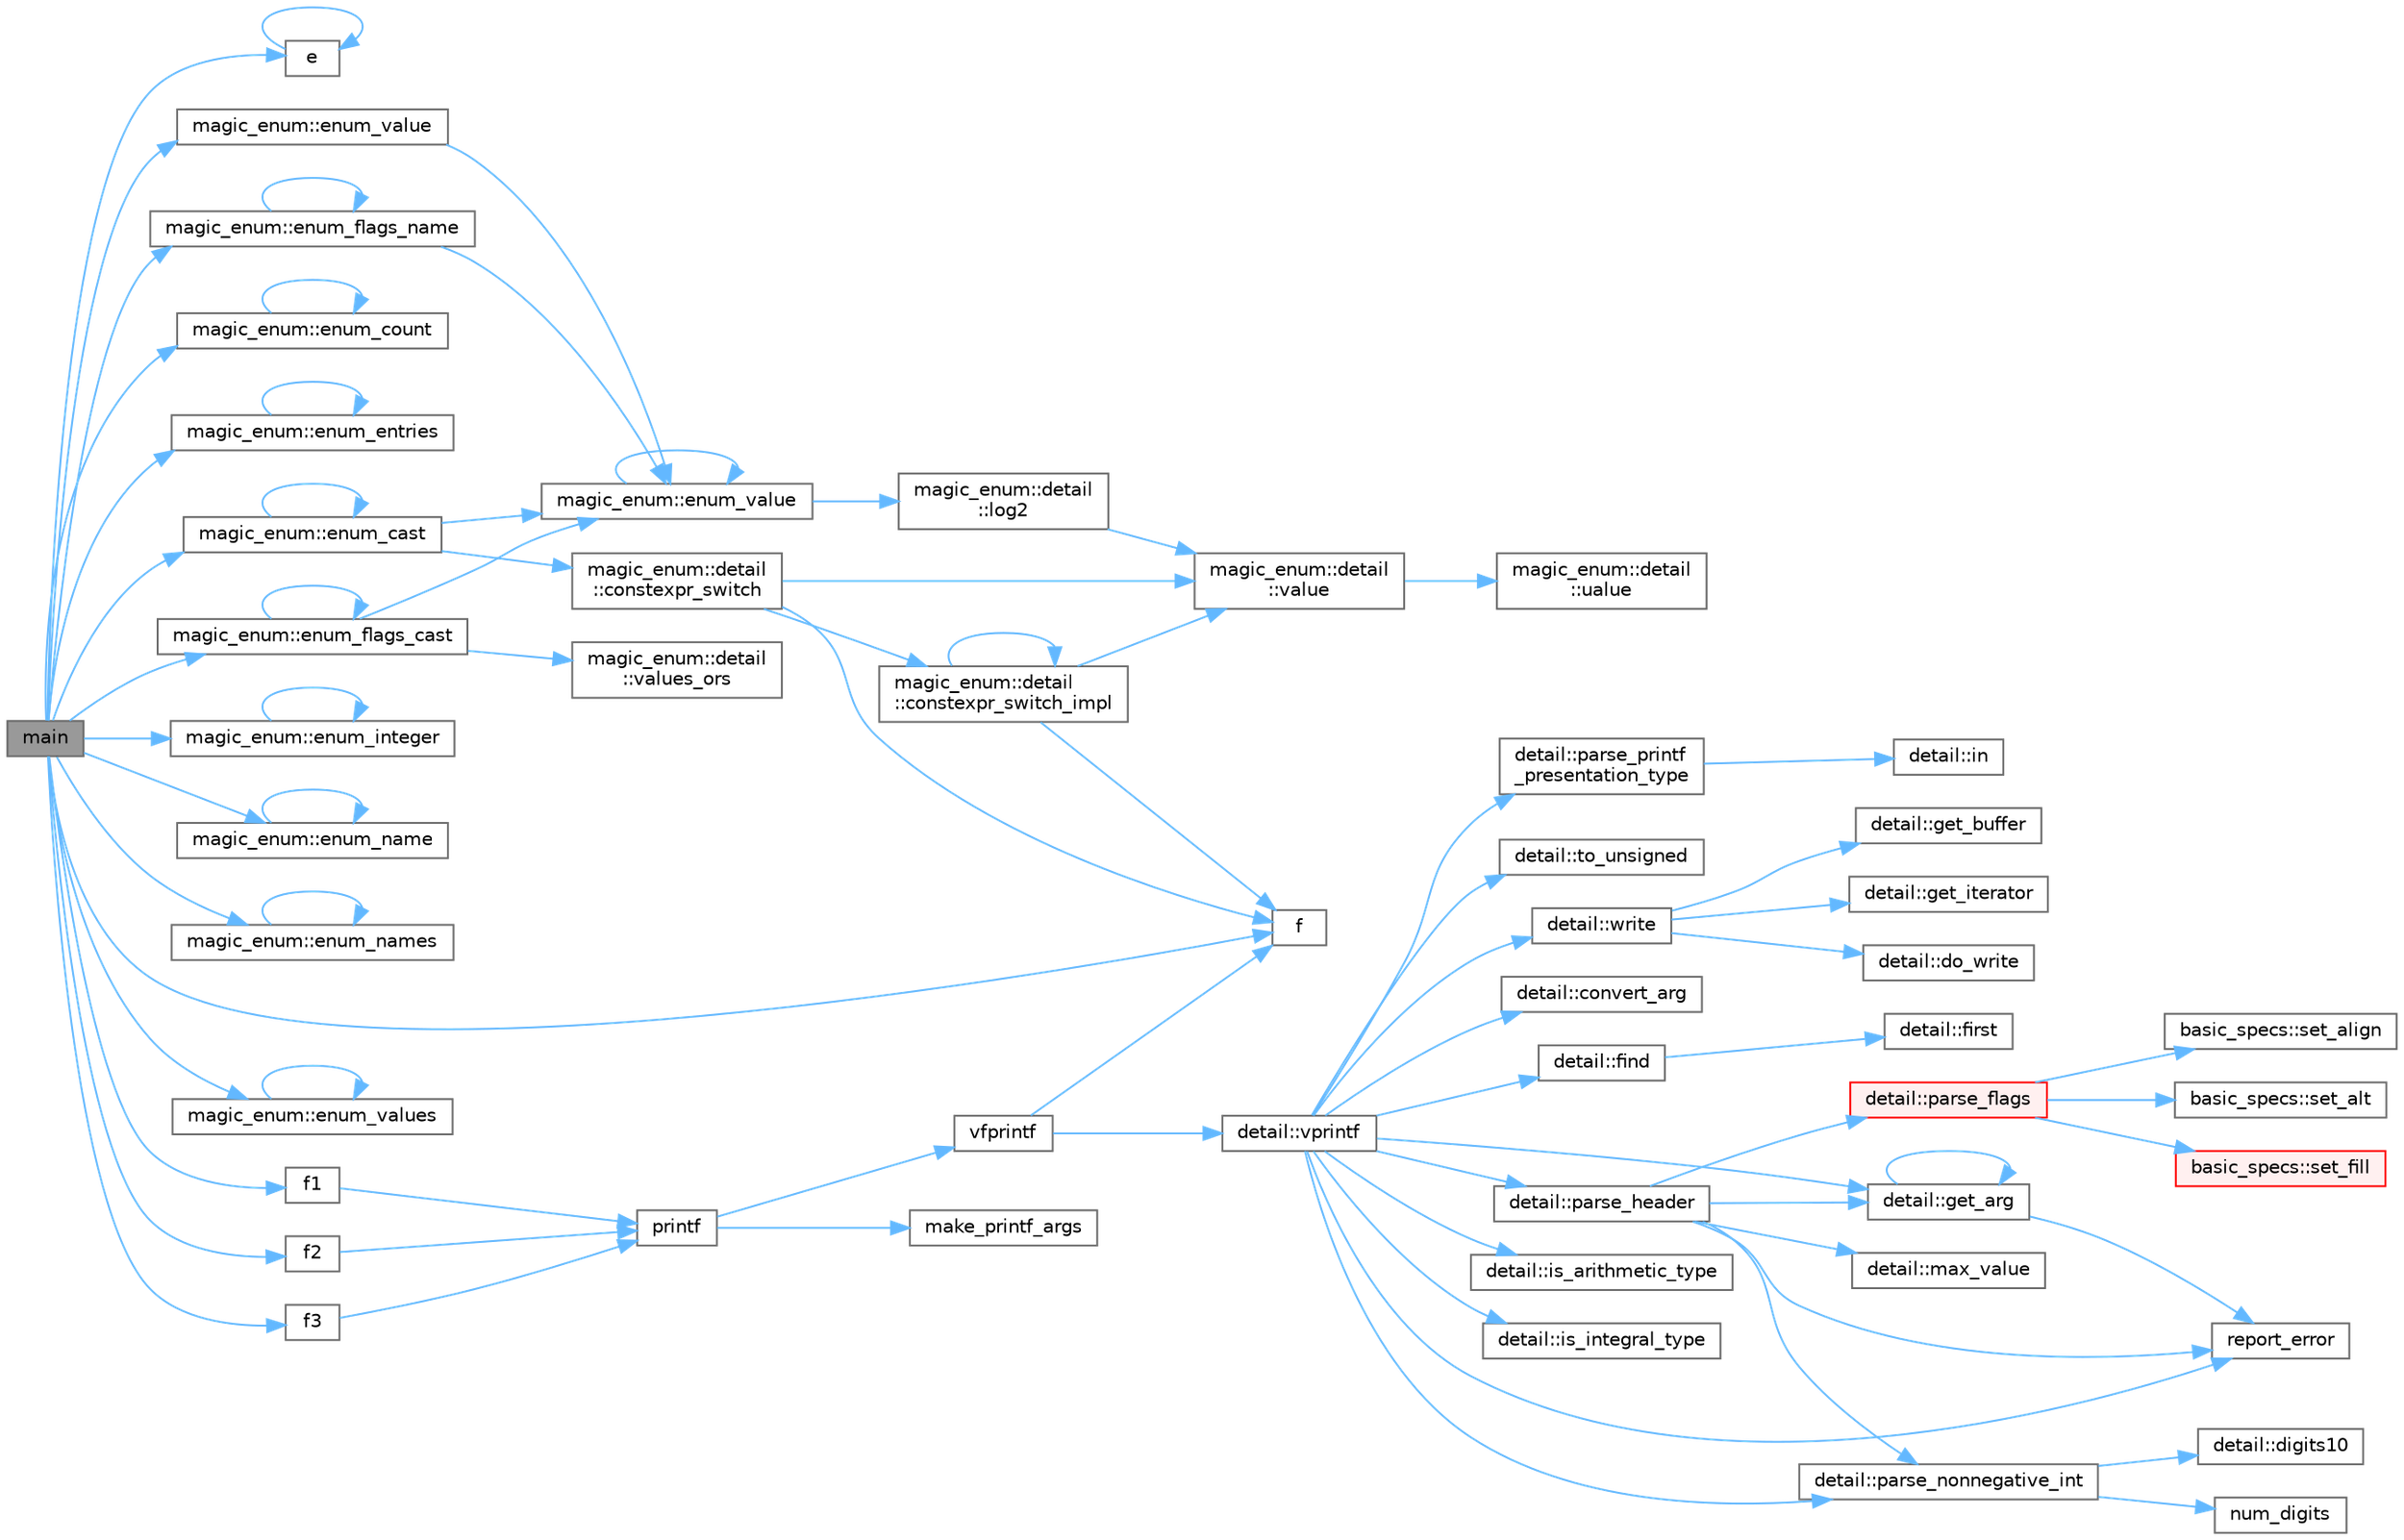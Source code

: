 digraph "main"
{
 // LATEX_PDF_SIZE
  bgcolor="transparent";
  edge [fontname=Helvetica,fontsize=10,labelfontname=Helvetica,labelfontsize=10];
  node [fontname=Helvetica,fontsize=10,shape=box,height=0.2,width=0.4];
  rankdir="LR";
  Node1 [id="Node000001",label="main",height=0.2,width=0.4,color="gray40", fillcolor="grey60", style="filled", fontcolor="black",tooltip=" "];
  Node1 -> Node2 [id="edge77_Node000001_Node000002",color="steelblue1",style="solid",tooltip=" "];
  Node2 [id="Node000002",label="e",height=0.2,width=0.4,color="grey40", fillcolor="white", style="filled",URL="$_cwise__array__power__array_8cpp.html#a9cb86ff854760bf91a154f2724a9101d",tooltip=" "];
  Node2 -> Node2 [id="edge78_Node000002_Node000002",color="steelblue1",style="solid",tooltip=" "];
  Node1 -> Node3 [id="edge79_Node000001_Node000003",color="steelblue1",style="solid",tooltip=" "];
  Node3 [id="Node000003",label="magic_enum::enum_cast",height=0.2,width=0.4,color="grey40", fillcolor="white", style="filled",URL="$namespacemagic__enum.html#a9754b29614ec11db823c7f31bfb5c30c",tooltip=" "];
  Node3 -> Node4 [id="edge80_Node000003_Node000004",color="steelblue1",style="solid",tooltip=" "];
  Node4 [id="Node000004",label="magic_enum::detail\l::constexpr_switch",height=0.2,width=0.4,color="grey40", fillcolor="white", style="filled",URL="$namespacemagic__enum_1_1detail.html#a9e138c31342899eb8bc5782d9cbd6d7e",tooltip=" "];
  Node4 -> Node5 [id="edge81_Node000004_Node000005",color="steelblue1",style="solid",tooltip=" "];
  Node5 [id="Node000005",label="magic_enum::detail\l::constexpr_switch_impl",height=0.2,width=0.4,color="grey40", fillcolor="white", style="filled",URL="$namespacemagic__enum_1_1detail.html#ad53f078b9dcc3429968a4ecfb88596bd",tooltip=" "];
  Node5 -> Node5 [id="edge82_Node000005_Node000005",color="steelblue1",style="solid",tooltip=" "];
  Node5 -> Node6 [id="edge83_Node000005_Node000006",color="steelblue1",style="solid",tooltip=" "];
  Node6 [id="Node000006",label="f",height=0.2,width=0.4,color="grey40", fillcolor="white", style="filled",URL="$cxx11__tensor__map_8cpp.html#a7f507fea02198f6cb81c86640c7b1a4e",tooltip=" "];
  Node5 -> Node7 [id="edge84_Node000005_Node000007",color="steelblue1",style="solid",tooltip=" "];
  Node7 [id="Node000007",label="magic_enum::detail\l::value",height=0.2,width=0.4,color="grey40", fillcolor="white", style="filled",URL="$namespacemagic__enum_1_1detail.html#a8e06754b490522d8ae02cd8983e3fcbf",tooltip=" "];
  Node7 -> Node8 [id="edge85_Node000007_Node000008",color="steelblue1",style="solid",tooltip=" "];
  Node8 [id="Node000008",label="magic_enum::detail\l::ualue",height=0.2,width=0.4,color="grey40", fillcolor="white", style="filled",URL="$namespacemagic__enum_1_1detail.html#a191c321163d56a3fb04df4e39998bbfb",tooltip=" "];
  Node4 -> Node6 [id="edge86_Node000004_Node000006",color="steelblue1",style="solid",tooltip=" "];
  Node4 -> Node7 [id="edge87_Node000004_Node000007",color="steelblue1",style="solid",tooltip=" "];
  Node3 -> Node3 [id="edge88_Node000003_Node000003",color="steelblue1",style="solid",tooltip=" "];
  Node3 -> Node9 [id="edge89_Node000003_Node000009",color="steelblue1",style="solid",tooltip=" "];
  Node9 [id="Node000009",label="magic_enum::enum_value",height=0.2,width=0.4,color="grey40", fillcolor="white", style="filled",URL="$namespacemagic__enum.html#a9838bde8b3a4d7998ad1e81b893ef798",tooltip=" "];
  Node9 -> Node9 [id="edge90_Node000009_Node000009",color="steelblue1",style="solid",tooltip=" "];
  Node9 -> Node10 [id="edge91_Node000009_Node000010",color="steelblue1",style="solid",tooltip=" "];
  Node10 [id="Node000010",label="magic_enum::detail\l::log2",height=0.2,width=0.4,color="grey40", fillcolor="white", style="filled",URL="$namespacemagic__enum_1_1detail.html#a1f435c2b919eb3622324d94892c8bc0b",tooltip=" "];
  Node10 -> Node7 [id="edge92_Node000010_Node000007",color="steelblue1",style="solid",tooltip=" "];
  Node1 -> Node11 [id="edge93_Node000001_Node000011",color="steelblue1",style="solid",tooltip=" "];
  Node11 [id="Node000011",label="magic_enum::enum_count",height=0.2,width=0.4,color="grey40", fillcolor="white", style="filled",URL="$namespacemagic__enum.html#a479a25a5e86faacf24f30e4428f5e4a9",tooltip=" "];
  Node11 -> Node11 [id="edge94_Node000011_Node000011",color="steelblue1",style="solid",tooltip=" "];
  Node1 -> Node12 [id="edge95_Node000001_Node000012",color="steelblue1",style="solid",tooltip=" "];
  Node12 [id="Node000012",label="magic_enum::enum_entries",height=0.2,width=0.4,color="grey40", fillcolor="white", style="filled",URL="$namespacemagic__enum.html#a23649ea6e35a9dbd3b0107a97c793ac9",tooltip=" "];
  Node12 -> Node12 [id="edge96_Node000012_Node000012",color="steelblue1",style="solid",tooltip=" "];
  Node1 -> Node13 [id="edge97_Node000001_Node000013",color="steelblue1",style="solid",tooltip=" "];
  Node13 [id="Node000013",label="magic_enum::enum_flags_cast",height=0.2,width=0.4,color="grey40", fillcolor="white", style="filled",URL="$namespacemagic__enum.html#a93ef2bb4b73b428d02914260e20d7b34",tooltip=" "];
  Node13 -> Node13 [id="edge98_Node000013_Node000013",color="steelblue1",style="solid",tooltip=" "];
  Node13 -> Node9 [id="edge99_Node000013_Node000009",color="steelblue1",style="solid",tooltip=" "];
  Node13 -> Node14 [id="edge100_Node000013_Node000014",color="steelblue1",style="solid",tooltip=" "];
  Node14 [id="Node000014",label="magic_enum::detail\l::values_ors",height=0.2,width=0.4,color="grey40", fillcolor="white", style="filled",URL="$namespacemagic__enum_1_1detail.html#a771b8e4b59f84502b939936cde19a6c9",tooltip=" "];
  Node1 -> Node15 [id="edge101_Node000001_Node000015",color="steelblue1",style="solid",tooltip=" "];
  Node15 [id="Node000015",label="magic_enum::enum_flags_name",height=0.2,width=0.4,color="grey40", fillcolor="white", style="filled",URL="$namespacemagic__enum.html#a4a9378bf5744a25963c891a34f7302c0",tooltip=" "];
  Node15 -> Node15 [id="edge102_Node000015_Node000015",color="steelblue1",style="solid",tooltip=" "];
  Node15 -> Node9 [id="edge103_Node000015_Node000009",color="steelblue1",style="solid",tooltip=" "];
  Node1 -> Node16 [id="edge104_Node000001_Node000016",color="steelblue1",style="solid",tooltip=" "];
  Node16 [id="Node000016",label="magic_enum::enum_integer",height=0.2,width=0.4,color="grey40", fillcolor="white", style="filled",URL="$namespacemagic__enum.html#ade01fb0592474d567946033d3fa9a8b6",tooltip=" "];
  Node16 -> Node16 [id="edge105_Node000016_Node000016",color="steelblue1",style="solid",tooltip=" "];
  Node1 -> Node17 [id="edge106_Node000001_Node000017",color="steelblue1",style="solid",tooltip=" "];
  Node17 [id="Node000017",label="magic_enum::enum_name",height=0.2,width=0.4,color="grey40", fillcolor="white", style="filled",URL="$namespacemagic__enum.html#a3b5bc602b74e241dc5ac1ac19fd523a8",tooltip=" "];
  Node17 -> Node17 [id="edge107_Node000017_Node000017",color="steelblue1",style="solid",tooltip=" "];
  Node1 -> Node18 [id="edge108_Node000001_Node000018",color="steelblue1",style="solid",tooltip=" "];
  Node18 [id="Node000018",label="magic_enum::enum_names",height=0.2,width=0.4,color="grey40", fillcolor="white", style="filled",URL="$namespacemagic__enum.html#ae93e27fafbdbbb6339762dd1cfab0a47",tooltip=" "];
  Node18 -> Node18 [id="edge109_Node000018_Node000018",color="steelblue1",style="solid",tooltip=" "];
  Node1 -> Node19 [id="edge110_Node000001_Node000019",color="steelblue1",style="solid",tooltip=" "];
  Node19 [id="Node000019",label="magic_enum::enum_value",height=0.2,width=0.4,color="grey40", fillcolor="white", style="filled",URL="$namespacemagic__enum.html#af7325152ca3756ba9de64d028e120eb9",tooltip=" "];
  Node19 -> Node9 [id="edge111_Node000019_Node000009",color="steelblue1",style="solid",tooltip=" "];
  Node1 -> Node20 [id="edge112_Node000001_Node000020",color="steelblue1",style="solid",tooltip=" "];
  Node20 [id="Node000020",label="magic_enum::enum_values",height=0.2,width=0.4,color="grey40", fillcolor="white", style="filled",URL="$namespacemagic__enum.html#acee313bacfc4bbc36483f78551ecd85a",tooltip=" "];
  Node20 -> Node20 [id="edge113_Node000020_Node000020",color="steelblue1",style="solid",tooltip=" "];
  Node1 -> Node6 [id="edge114_Node000001_Node000006",color="steelblue1",style="solid",tooltip=" "];
  Node1 -> Node21 [id="edge115_Node000001_Node000021",color="steelblue1",style="solid",tooltip=" "];
  Node21 [id="Node000021",label="f1",height=0.2,width=0.4,color="grey40", fillcolor="white", style="filled",URL="$parallel__graph__pipeline_8cpp.html#a20ea9116f00e19915f910ca726f7518f",tooltip=" "];
  Node21 -> Node22 [id="edge116_Node000021_Node000022",color="steelblue1",style="solid",tooltip=" "];
  Node22 [id="Node000022",label="printf",height=0.2,width=0.4,color="grey40", fillcolor="white", style="filled",URL="$printf_8h.html#aee3ed3a831f25f07e7be3919fff2203a",tooltip=" "];
  Node22 -> Node23 [id="edge117_Node000022_Node000023",color="steelblue1",style="solid",tooltip=" "];
  Node23 [id="Node000023",label="make_printf_args",height=0.2,width=0.4,color="grey40", fillcolor="white", style="filled",URL="$printf_8h.html#a27dcc0efcda04388971dbea3c875f122",tooltip=" "];
  Node22 -> Node24 [id="edge118_Node000022_Node000024",color="steelblue1",style="solid",tooltip=" "];
  Node24 [id="Node000024",label="vfprintf",height=0.2,width=0.4,color="grey40", fillcolor="white", style="filled",URL="$printf_8h.html#abb30aad964fc771fb52cf3ad88649df2",tooltip=" "];
  Node24 -> Node6 [id="edge119_Node000024_Node000006",color="steelblue1",style="solid",tooltip=" "];
  Node24 -> Node25 [id="edge120_Node000024_Node000025",color="steelblue1",style="solid",tooltip=" "];
  Node25 [id="Node000025",label="detail::vprintf",height=0.2,width=0.4,color="grey40", fillcolor="white", style="filled",URL="$namespacedetail.html#a1c8c2218e4c822aa8f743fb9c573717f",tooltip=" "];
  Node25 -> Node26 [id="edge121_Node000025_Node000026",color="steelblue1",style="solid",tooltip=" "];
  Node26 [id="Node000026",label="detail::convert_arg",height=0.2,width=0.4,color="grey40", fillcolor="white", style="filled",URL="$namespacedetail.html#a03c11572c9a664266d6925f327dec7f3",tooltip=" "];
  Node25 -> Node27 [id="edge122_Node000025_Node000027",color="steelblue1",style="solid",tooltip=" "];
  Node27 [id="Node000027",label="detail::find",height=0.2,width=0.4,color="grey40", fillcolor="white", style="filled",URL="$namespacedetail.html#a6b71952fab3dc32f3edb2c3e9811d8d9",tooltip=" "];
  Node27 -> Node28 [id="edge123_Node000027_Node000028",color="steelblue1",style="solid",tooltip=" "];
  Node28 [id="Node000028",label="detail::first",height=0.2,width=0.4,color="grey40", fillcolor="white", style="filled",URL="$namespacedetail.html#a02319a3deb124802b88b61f85987df5e",tooltip=" "];
  Node25 -> Node29 [id="edge124_Node000025_Node000029",color="steelblue1",style="solid",tooltip=" "];
  Node29 [id="Node000029",label="detail::get_arg",height=0.2,width=0.4,color="grey40", fillcolor="white", style="filled",URL="$namespacedetail.html#a342ef250e45bd09b2ef666b6fae1c355",tooltip=" "];
  Node29 -> Node29 [id="edge125_Node000029_Node000029",color="steelblue1",style="solid",tooltip=" "];
  Node29 -> Node30 [id="edge126_Node000029_Node000030",color="steelblue1",style="solid",tooltip=" "];
  Node30 [id="Node000030",label="report_error",height=0.2,width=0.4,color="grey40", fillcolor="white", style="filled",URL="$format-inl_8h.html#a5555893692b00b61b3886349332fd01f",tooltip=" "];
  Node25 -> Node31 [id="edge127_Node000025_Node000031",color="steelblue1",style="solid",tooltip=" "];
  Node31 [id="Node000031",label="detail::is_arithmetic_type",height=0.2,width=0.4,color="grey40", fillcolor="white", style="filled",URL="$namespacedetail.html#a802c50a56a3495fdab6020b375ba1389",tooltip=" "];
  Node25 -> Node32 [id="edge128_Node000025_Node000032",color="steelblue1",style="solid",tooltip=" "];
  Node32 [id="Node000032",label="detail::is_integral_type",height=0.2,width=0.4,color="grey40", fillcolor="white", style="filled",URL="$namespacedetail.html#a2a60f8d1bee41b803f43fc42b707b5d1",tooltip=" "];
  Node25 -> Node33 [id="edge129_Node000025_Node000033",color="steelblue1",style="solid",tooltip=" "];
  Node33 [id="Node000033",label="detail::parse_header",height=0.2,width=0.4,color="grey40", fillcolor="white", style="filled",URL="$namespacedetail.html#afc9d93e58b8edb8077f8bc8eee7f4035",tooltip=" "];
  Node33 -> Node29 [id="edge130_Node000033_Node000029",color="steelblue1",style="solid",tooltip=" "];
  Node33 -> Node34 [id="edge131_Node000033_Node000034",color="steelblue1",style="solid",tooltip=" "];
  Node34 [id="Node000034",label="detail::max_value",height=0.2,width=0.4,color="grey40", fillcolor="white", style="filled",URL="$namespacedetail.html#a45c2130c44ebe54179eafcee3cda2bfb",tooltip=" "];
  Node33 -> Node35 [id="edge132_Node000033_Node000035",color="steelblue1",style="solid",tooltip=" "];
  Node35 [id="Node000035",label="detail::parse_flags",height=0.2,width=0.4,color="red", fillcolor="#FFF0F0", style="filled",URL="$namespacedetail.html#a4213daed116a37e1767881da51238261",tooltip=" "];
  Node35 -> Node36 [id="edge133_Node000035_Node000036",color="steelblue1",style="solid",tooltip=" "];
  Node36 [id="Node000036",label="basic_specs::set_align",height=0.2,width=0.4,color="grey40", fillcolor="white", style="filled",URL="$classbasic__specs.html#ad73b6f854341aaabc744bf54e6ea6af6",tooltip=" "];
  Node35 -> Node37 [id="edge134_Node000035_Node000037",color="steelblue1",style="solid",tooltip=" "];
  Node37 [id="Node000037",label="basic_specs::set_alt",height=0.2,width=0.4,color="grey40", fillcolor="white", style="filled",URL="$classbasic__specs.html#a5f10314706a8a3d579f882f30d283b61",tooltip=" "];
  Node35 -> Node38 [id="edge135_Node000035_Node000038",color="steelblue1",style="solid",tooltip=" "];
  Node38 [id="Node000038",label="basic_specs::set_fill",height=0.2,width=0.4,color="red", fillcolor="#FFF0F0", style="filled",URL="$classbasic__specs.html#a1600987fb39fed5dfdac21b218061a9e",tooltip=" "];
  Node33 -> Node42 [id="edge136_Node000033_Node000042",color="steelblue1",style="solid",tooltip=" "];
  Node42 [id="Node000042",label="detail::parse_nonnegative_int",height=0.2,width=0.4,color="grey40", fillcolor="white", style="filled",URL="$namespacedetail.html#a338caba782225e115a9902d4d0835f5f",tooltip=" "];
  Node42 -> Node43 [id="edge137_Node000042_Node000043",color="steelblue1",style="solid",tooltip=" "];
  Node43 [id="Node000043",label="detail::digits10",height=0.2,width=0.4,color="grey40", fillcolor="white", style="filled",URL="$namespacedetail.html#a3a043db05db2d07deb2d98ba2d04b4eb",tooltip=" "];
  Node42 -> Node44 [id="edge138_Node000042_Node000044",color="steelblue1",style="solid",tooltip=" "];
  Node44 [id="Node000044",label="num_digits",height=0.2,width=0.4,color="grey40", fillcolor="white", style="filled",URL="$_sequence_8c.html#aa16e8c03d098498ad9c8839cf2c48044",tooltip=" "];
  Node33 -> Node30 [id="edge139_Node000033_Node000030",color="steelblue1",style="solid",tooltip=" "];
  Node25 -> Node42 [id="edge140_Node000025_Node000042",color="steelblue1",style="solid",tooltip=" "];
  Node25 -> Node45 [id="edge141_Node000025_Node000045",color="steelblue1",style="solid",tooltip=" "];
  Node45 [id="Node000045",label="detail::parse_printf\l_presentation_type",height=0.2,width=0.4,color="grey40", fillcolor="white", style="filled",URL="$namespacedetail.html#aa2cb095169b23e3a66260ad7078f44cc",tooltip=" "];
  Node45 -> Node46 [id="edge142_Node000045_Node000046",color="steelblue1",style="solid",tooltip=" "];
  Node46 [id="Node000046",label="detail::in",height=0.2,width=0.4,color="grey40", fillcolor="white", style="filled",URL="$namespacedetail.html#a52a5e2ed06c229dcf95ea5c46d48d05e",tooltip=" "];
  Node25 -> Node30 [id="edge143_Node000025_Node000030",color="steelblue1",style="solid",tooltip=" "];
  Node25 -> Node47 [id="edge144_Node000025_Node000047",color="steelblue1",style="solid",tooltip=" "];
  Node47 [id="Node000047",label="detail::to_unsigned",height=0.2,width=0.4,color="grey40", fillcolor="white", style="filled",URL="$namespacedetail.html#a4855e668246c731a97484efc329f2aac",tooltip=" "];
  Node25 -> Node48 [id="edge145_Node000025_Node000048",color="steelblue1",style="solid",tooltip=" "];
  Node48 [id="Node000048",label="detail::write",height=0.2,width=0.4,color="grey40", fillcolor="white", style="filled",URL="$namespacedetail.html#a29dacf26eedc9e3575fb57329a5ca0a3",tooltip=" "];
  Node48 -> Node49 [id="edge146_Node000048_Node000049",color="steelblue1",style="solid",tooltip=" "];
  Node49 [id="Node000049",label="detail::do_write",height=0.2,width=0.4,color="grey40", fillcolor="white", style="filled",URL="$namespacedetail.html#a5007cc441bd246a9096070c10d1ea683",tooltip=" "];
  Node48 -> Node50 [id="edge147_Node000048_Node000050",color="steelblue1",style="solid",tooltip=" "];
  Node50 [id="Node000050",label="detail::get_buffer",height=0.2,width=0.4,color="grey40", fillcolor="white", style="filled",URL="$namespacedetail.html#ad803bb19df422bc4c4f92d75c7564437",tooltip=" "];
  Node48 -> Node51 [id="edge148_Node000048_Node000051",color="steelblue1",style="solid",tooltip=" "];
  Node51 [id="Node000051",label="detail::get_iterator",height=0.2,width=0.4,color="grey40", fillcolor="white", style="filled",URL="$namespacedetail.html#a05e3e231207d3f28f83261c2e7ad2fe5",tooltip=" "];
  Node1 -> Node52 [id="edge149_Node000001_Node000052",color="steelblue1",style="solid",tooltip=" "];
  Node52 [id="Node000052",label="f2",height=0.2,width=0.4,color="grey40", fillcolor="white", style="filled",URL="$parallel__graph__pipeline_8cpp.html#a894124d17350678007462a79ecc7eb36",tooltip=" "];
  Node52 -> Node22 [id="edge150_Node000052_Node000022",color="steelblue1",style="solid",tooltip=" "];
  Node1 -> Node53 [id="edge151_Node000001_Node000053",color="steelblue1",style="solid",tooltip=" "];
  Node53 [id="Node000053",label="f3",height=0.2,width=0.4,color="grey40", fillcolor="white", style="filled",URL="$parallel__graph__pipeline_8cpp.html#a4e249d464ae215ce0d4d53e0b369ab98",tooltip=" "];
  Node53 -> Node22 [id="edge152_Node000053_Node000022",color="steelblue1",style="solid",tooltip=" "];
}

